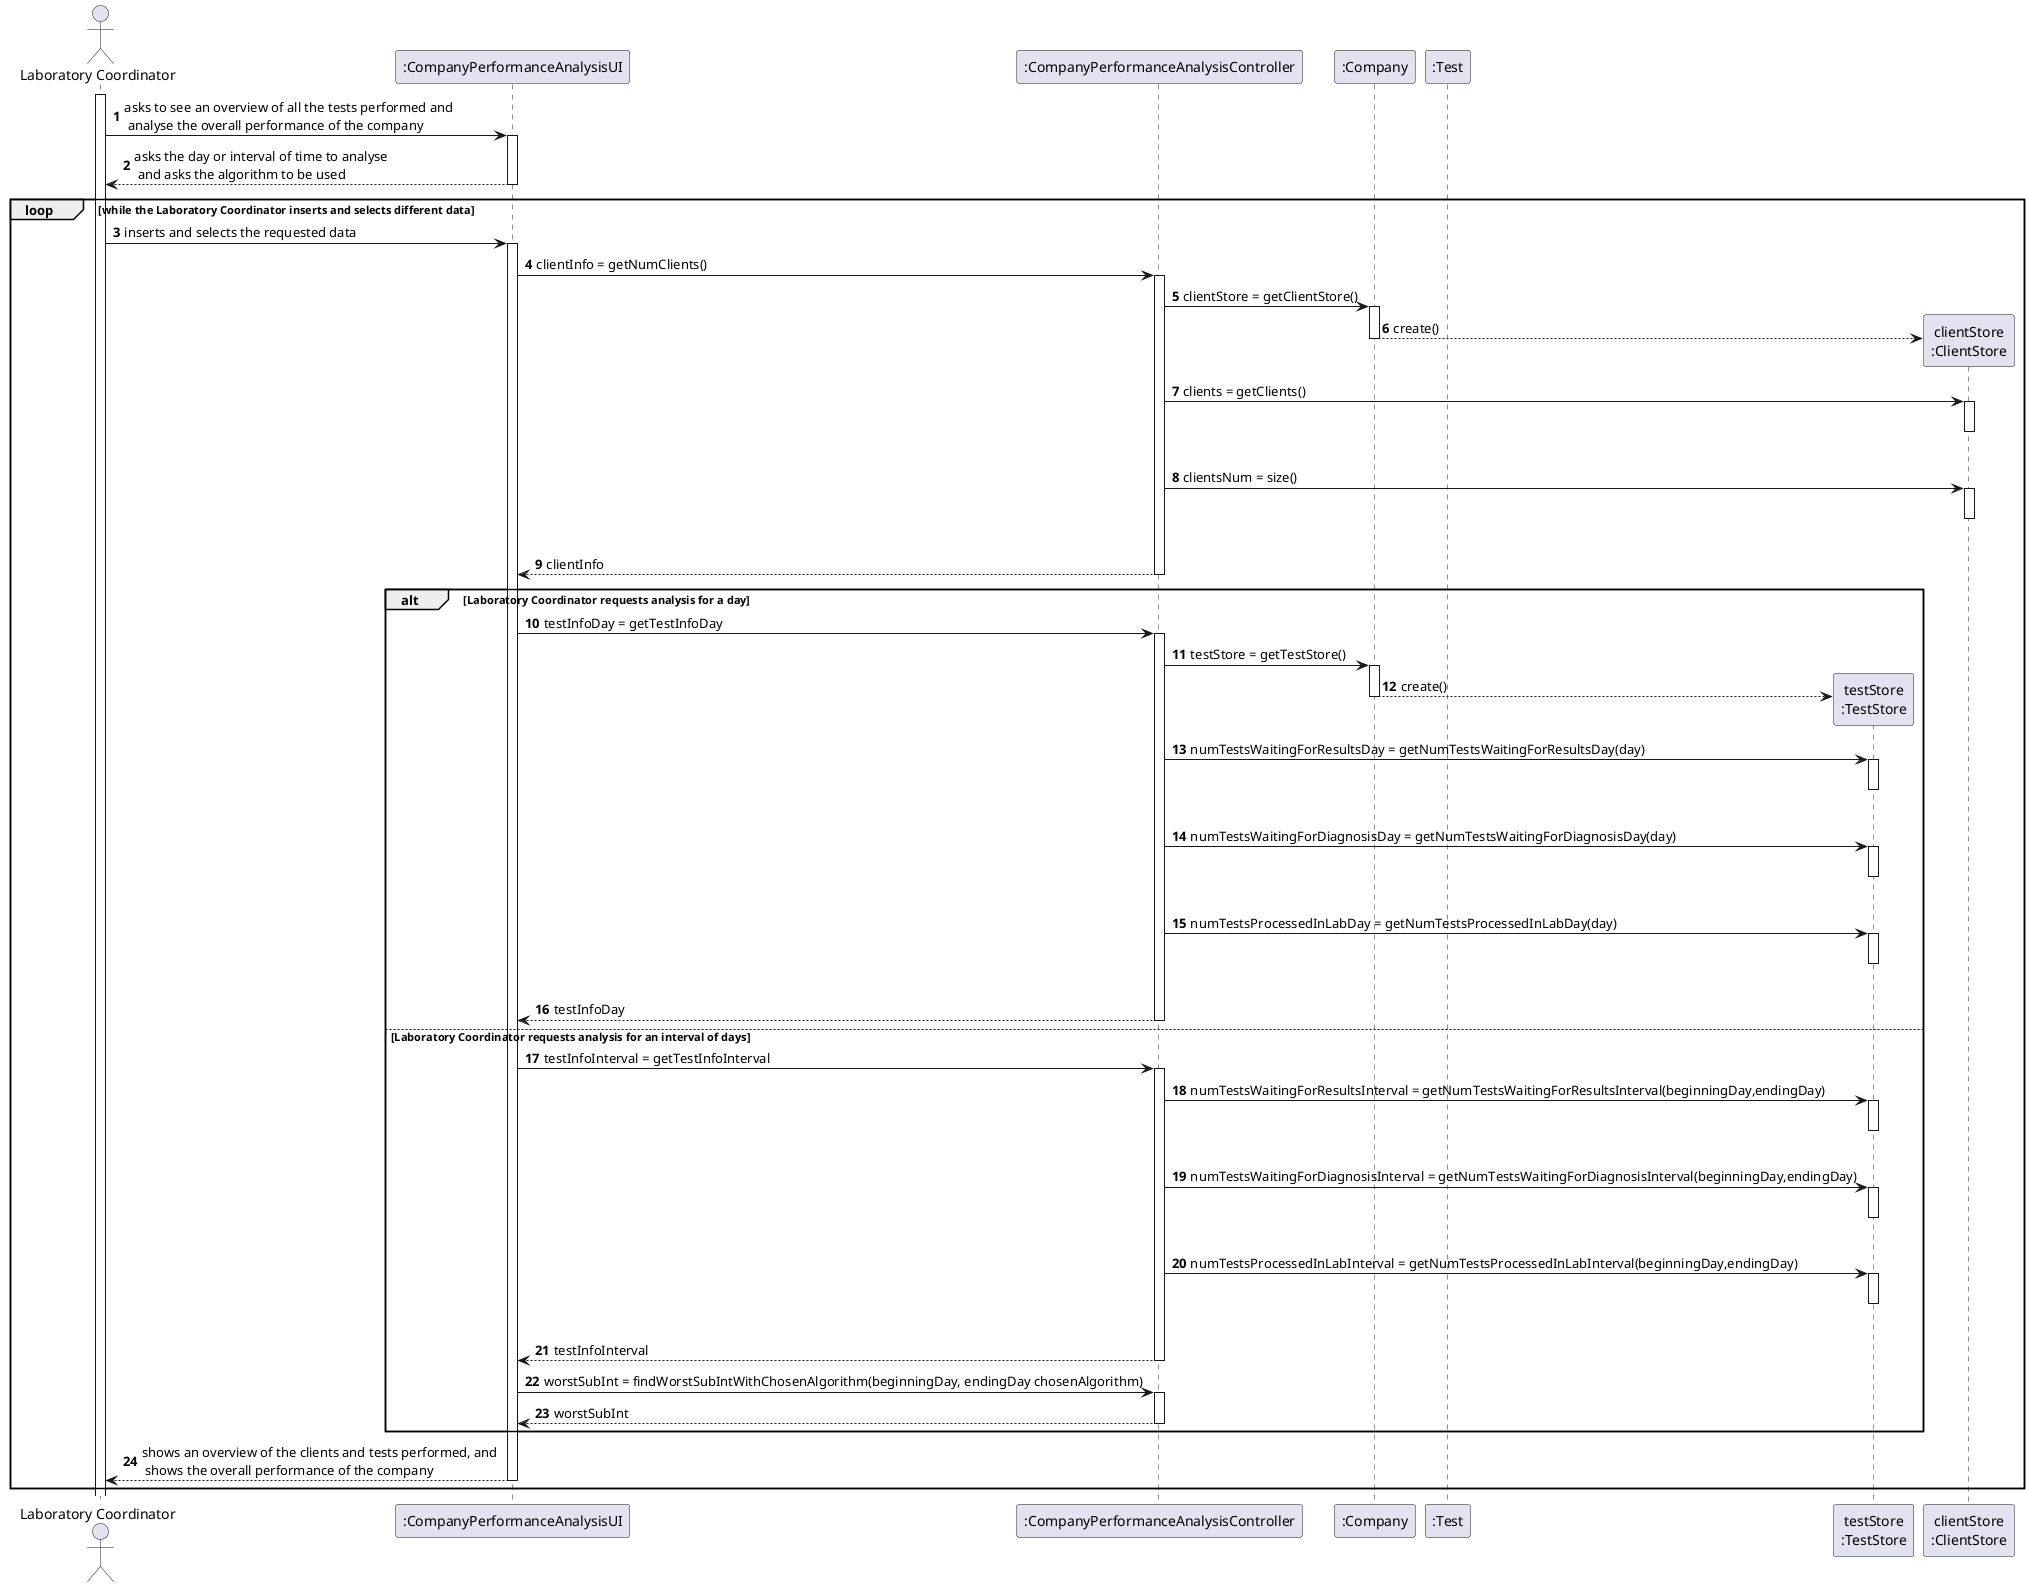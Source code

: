 @startuml
autonumber
actor "Laboratory Coordinator" as LC

participant ":CompanyPerformanceAnalysisUI" as UI
participant ":CompanyPerformanceAnalysisController" as CTRL
participant ":Company" as CMP
participant ":Test" as TST
participant "testStore\n:TestStore" as TSTSTORE
participant "clientStore\n:ClientStore" as CLTSTORE

activate LC
LC -> UI : asks to see an overview of all the tests performed and \n analyse the overall performance of the company
activate UI
UI --> LC : asks the day or interval of time to analyse \n and asks the algorithm to be used
deactivate UI

loop while the Laboratory Coordinator inserts and selects different data
LC -> UI : inserts and selects the requested data
activate UI

UI -> CTRL : clientInfo = getNumClients()
activate CTRL

CTRL -> CMP : clientStore = getClientStore()
activate CMP
CMP --> CLTSTORE** : create()
deactivate CMP
CTRL -> CLTSTORE : clients = getClients()
activate CLTSTORE
|||
deactivate CLTSTORE
CTRL -> CLTSTORE : clientsNum = size()
activate CLTSTORE
|||
deactivate CLTSTORE

CTRL --> UI : clientInfo
deactivate CTRL

alt Laboratory Coordinator requests analysis for a day

UI -> CTRL : testInfoDay = getTestInfoDay
activate CTRL

CTRL -> CMP : testStore = getTestStore()
activate CMP
CMP --> TSTSTORE** : create()
deactivate CMP
CTRL -> TSTSTORE : numTestsWaitingForResultsDay = getNumTestsWaitingForResultsDay(day)
activate TSTSTORE
|||
deactivate TSTSTORE
CTRL -> TSTSTORE : numTestsWaitingForDiagnosisDay = getNumTestsWaitingForDiagnosisDay(day)
activate TSTSTORE
|||
deactivate TSTSTORE
CTRL -> TSTSTORE : numTestsProcessedInLabDay = getNumTestsProcessedInLabDay(day)
activate TSTSTORE
|||
deactivate TSTSTORE

CTRL --> UI : testInfoDay
deactivate CTRL

else Laboratory Coordinator requests analysis for an interval of days

UI -> CTRL : testInfoInterval = getTestInfoInterval
activate CTRL

CTRL -> TSTSTORE : numTestsWaitingForResultsInterval = getNumTestsWaitingForResultsInterval(beginningDay,endingDay)
activate TSTSTORE
|||
deactivate TSTSTORE
CTRL -> TSTSTORE : numTestsWaitingForDiagnosisInterval = getNumTestsWaitingForDiagnosisInterval(beginningDay,endingDay)
activate TSTSTORE
|||
deactivate TSTSTORE
CTRL -> TSTSTORE : numTestsProcessedInLabInterval = getNumTestsProcessedInLabInterval(beginningDay,endingDay)
activate TSTSTORE
|||
deactivate TSTSTORE

CTRL --> UI : testInfoInterval
deactivate CTRL

UI -> CTRL : worstSubInt = findWorstSubIntWithChosenAlgorithm(beginningDay, endingDay chosenAlgorithm)
activate CTRL
CTRL --> UI : worstSubInt
deactivate CTRL

end

UI --> LC : shows an overview of the clients and tests performed, and \n shows the overall performance of the company
deactivate UI
end

@enduml